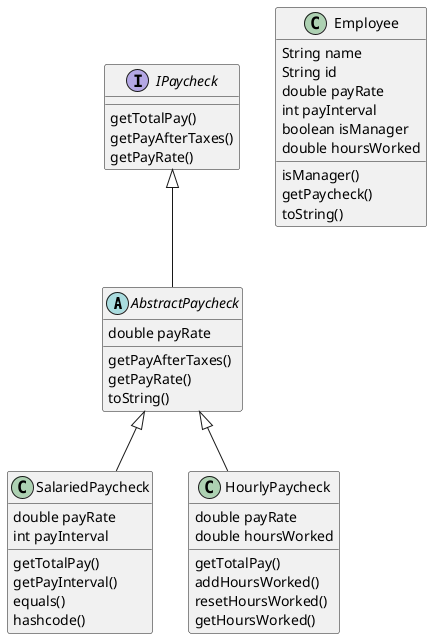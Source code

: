 @startuml
'https://plantuml.com/class-diagram

abstract class AbstractPaycheck
interface IPaycheck
class Employee
class SalariedPaycheck
class HourlyPaycheck

IPaycheck <|-- AbstractPaycheck
AbstractPaycheck <|-- SalariedPaycheck
AbstractPaycheck <|-- HourlyPaycheck

class Employee {
String name
String id
double payRate
int payInterval
boolean isManager
double hoursWorked
isManager()
getPaycheck()
toString()
}

interface IPaycheck {
getTotalPay()
getPayAfterTaxes()
getPayRate()
}

abstract class AbstractPaycheck {
double payRate
getPayAfterTaxes()
getPayRate()
toString()
}

class SalariedPaycheck {
double payRate
int payInterval
getTotalPay()
getPayInterval()
equals()
hashcode()
}

class HourlyPaycheck {
double payRate
double hoursWorked
getTotalPay()
addHoursWorked()
resetHoursWorked()
getHoursWorked()
}

@enduml